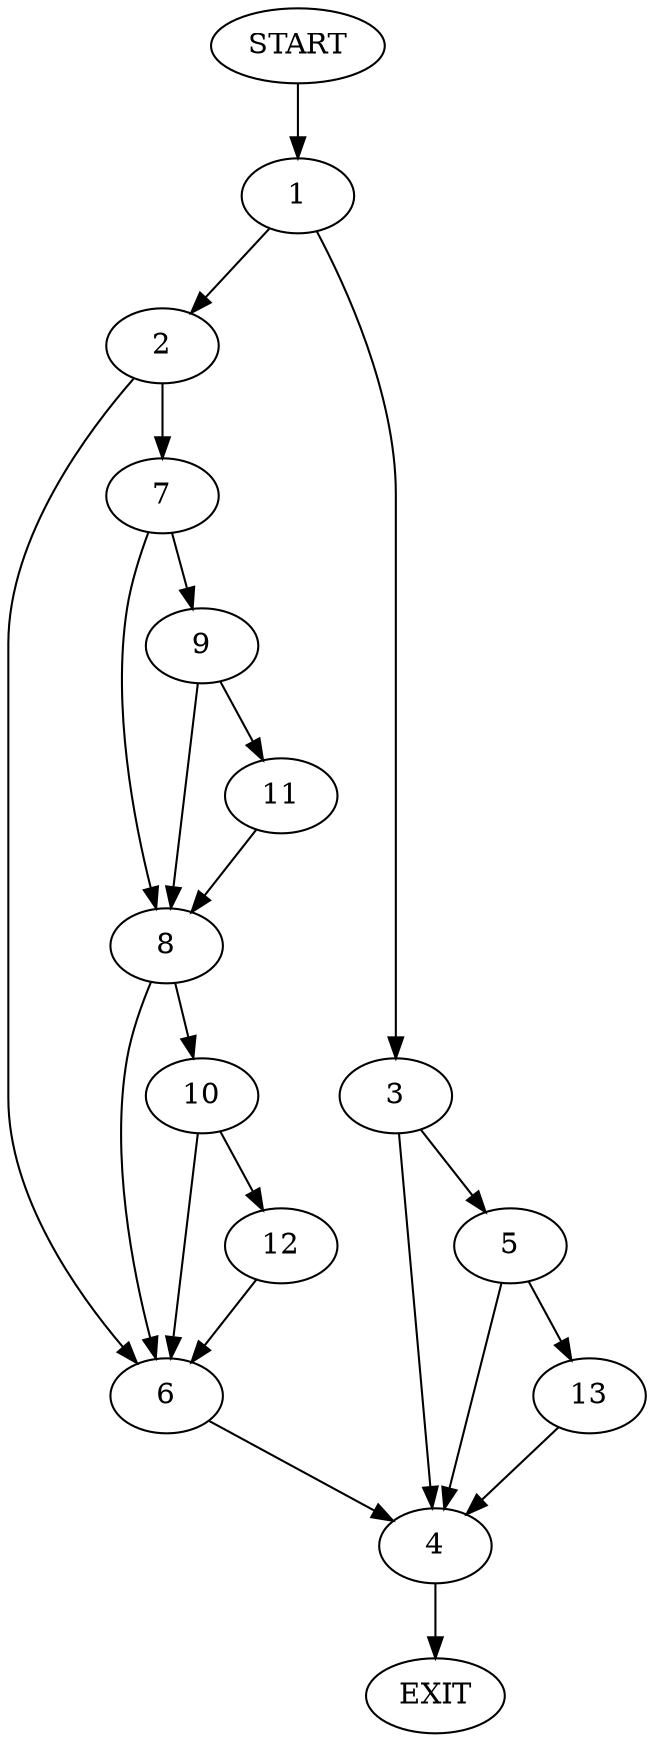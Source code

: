 digraph {
0 [label="START"]
14 [label="EXIT"]
0 -> 1
1 -> 2
1 -> 3
3 -> 4
3 -> 5
2 -> 6
2 -> 7
6 -> 4
7 -> 8
7 -> 9
8 -> 6
8 -> 10
9 -> 8
9 -> 11
11 -> 8
10 -> 6
10 -> 12
12 -> 6
4 -> 14
5 -> 13
5 -> 4
13 -> 4
}
